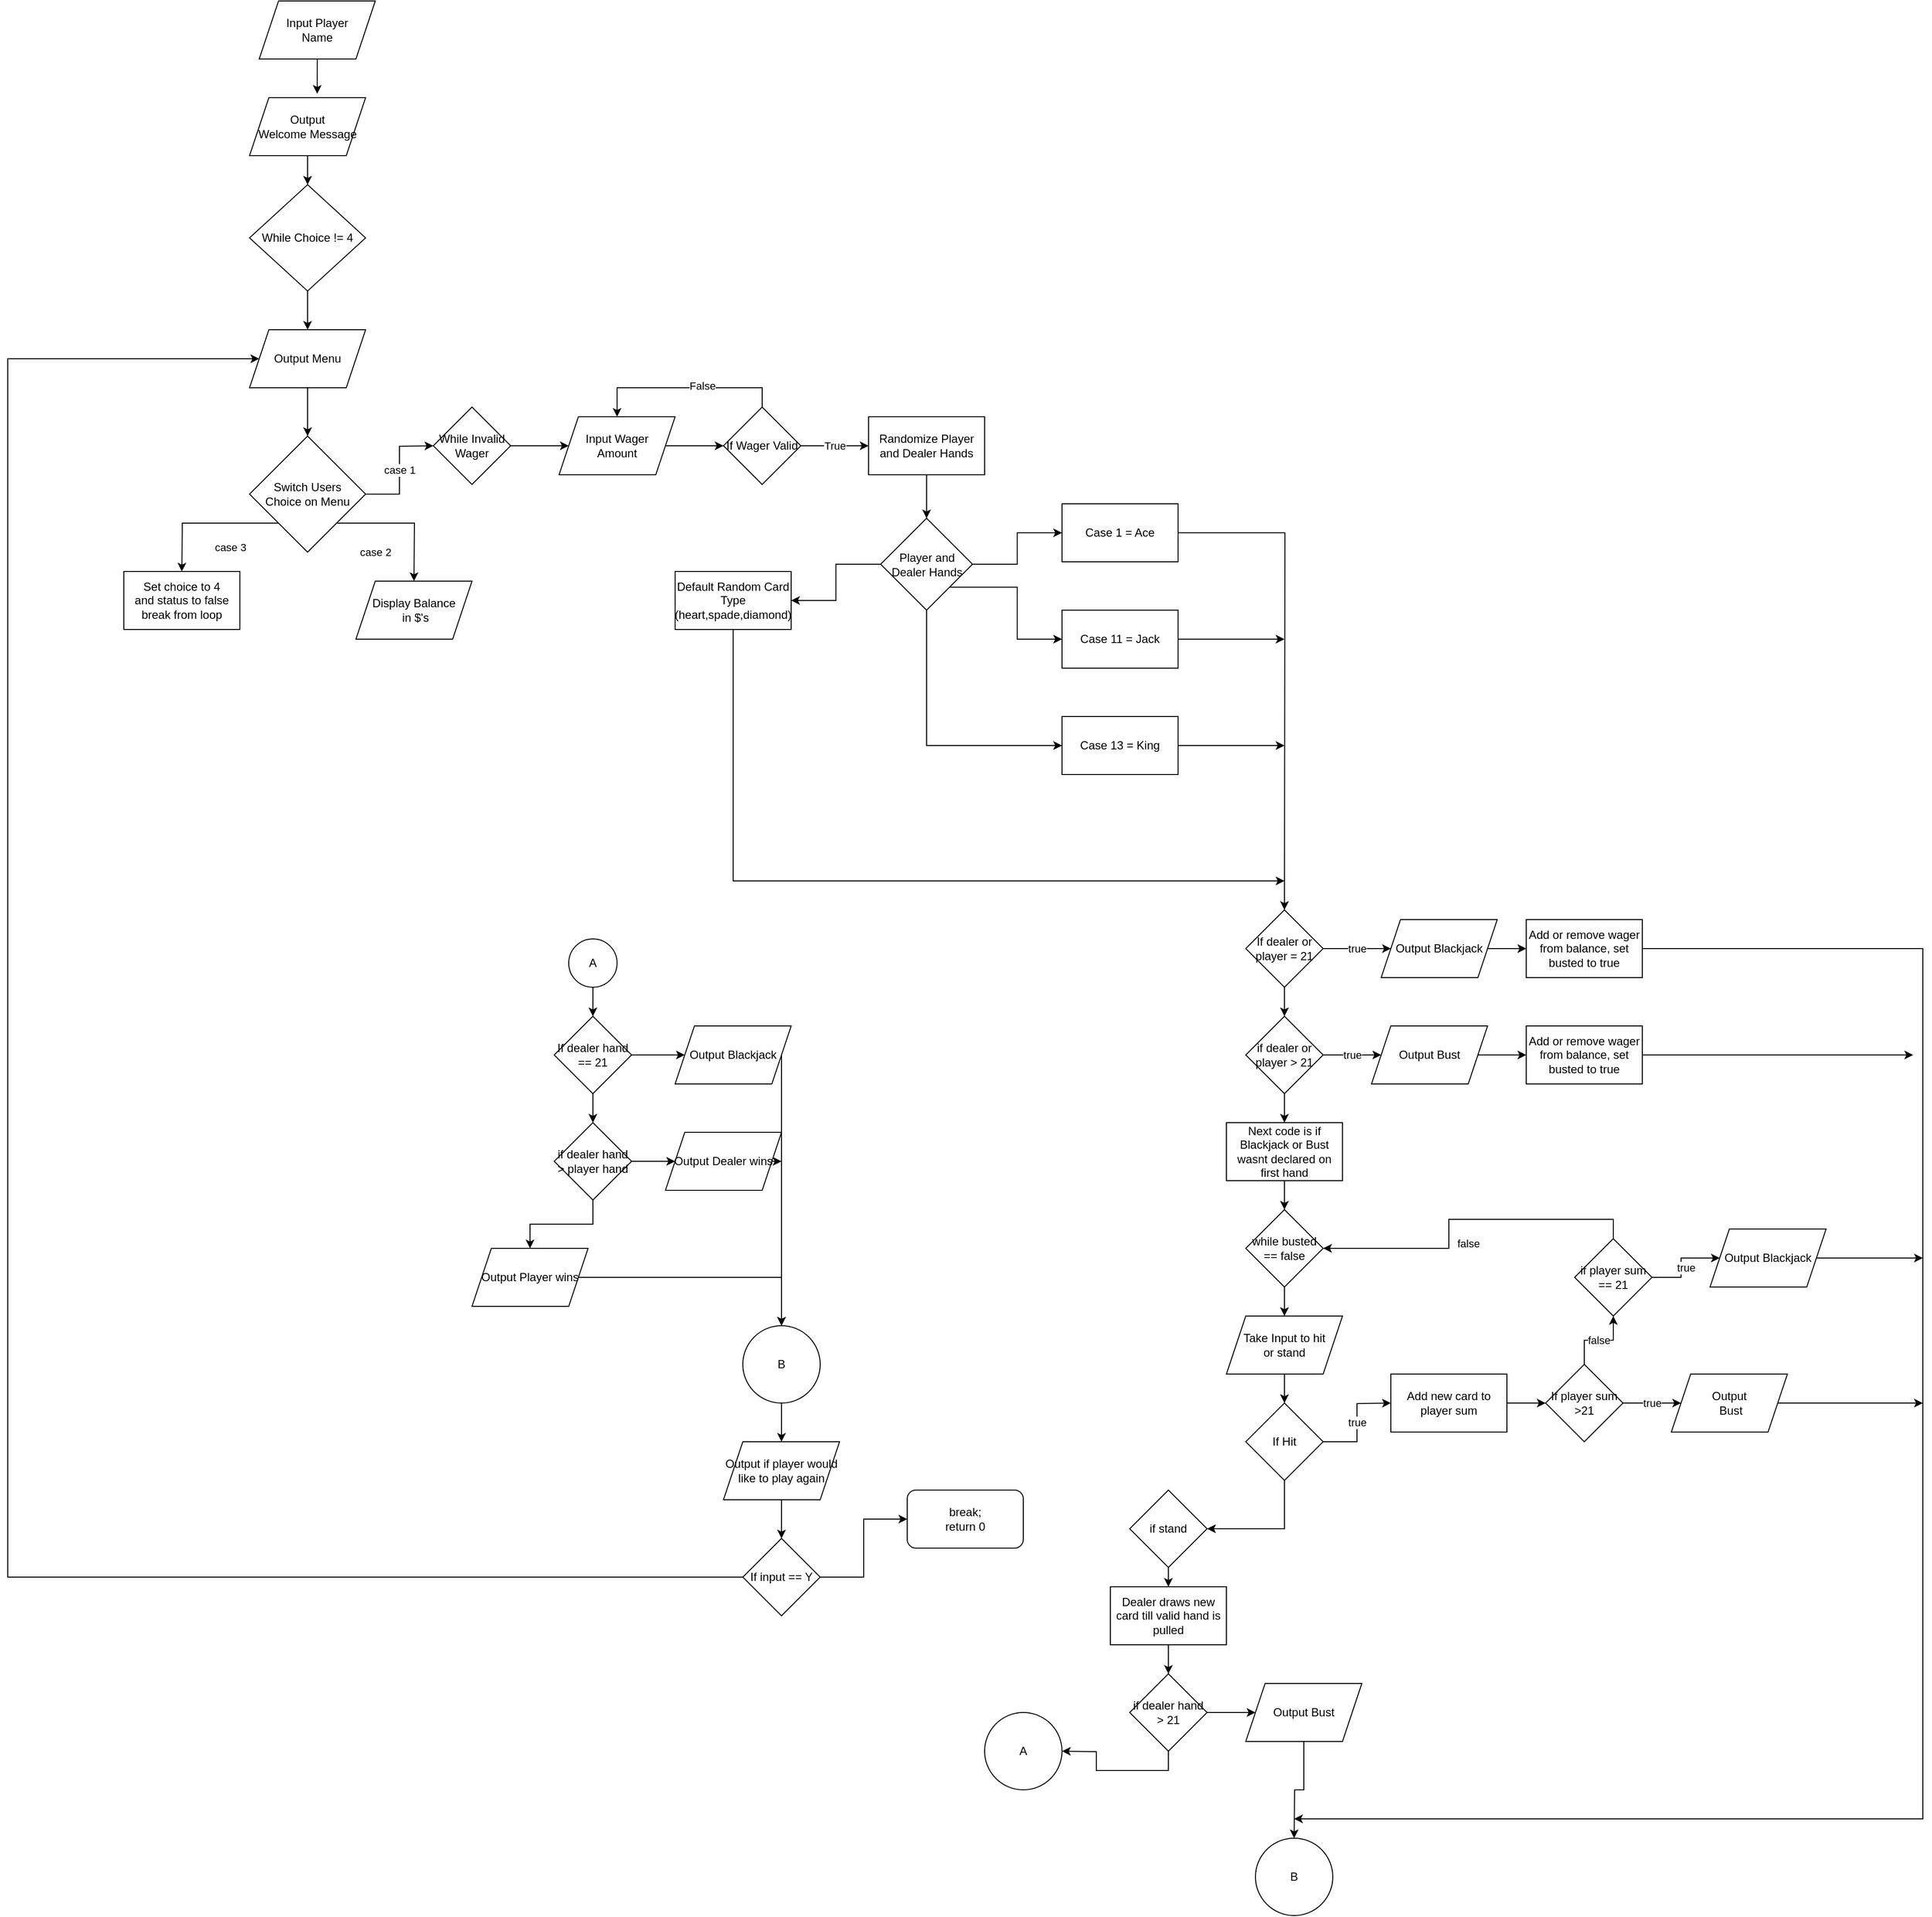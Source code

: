 <mxfile version="14.2.9" type="device"><diagram id="C5RBs43oDa-KdzZeNtuy" name="Page-1"><mxGraphModel dx="2302" dy="1154" grid="1" gridSize="10" guides="1" tooltips="1" connect="1" arrows="1" fold="1" page="1" pageScale="1" pageWidth="1169" pageHeight="827" math="0" shadow="0"><root><mxCell id="WIyWlLk6GJQsqaUBKTNV-0"/><mxCell id="WIyWlLk6GJQsqaUBKTNV-1" parent="WIyWlLk6GJQsqaUBKTNV-0"/><mxCell id="EnbqyGXHQFSIUSyYYb0J-113" value="" style="group" vertex="1" connectable="0" parent="WIyWlLk6GJQsqaUBKTNV-1"><mxGeometry x="60" y="50" width="1980" height="1980" as="geometry"/></mxCell><mxCell id="EnbqyGXHQFSIUSyYYb0J-0" value="Input Player&lt;br&gt;Name" style="shape=parallelogram;perimeter=parallelogramPerimeter;whiteSpace=wrap;html=1;fixedSize=1;" vertex="1" parent="EnbqyGXHQFSIUSyYYb0J-113"><mxGeometry x="260" width="120" height="60" as="geometry"/></mxCell><mxCell id="EnbqyGXHQFSIUSyYYb0J-1" value="Output&lt;br&gt;Welcome Message" style="shape=parallelogram;perimeter=parallelogramPerimeter;whiteSpace=wrap;html=1;fixedSize=1;" vertex="1" parent="EnbqyGXHQFSIUSyYYb0J-113"><mxGeometry x="250" y="100" width="120" height="60" as="geometry"/></mxCell><mxCell id="EnbqyGXHQFSIUSyYYb0J-2" style="edgeStyle=orthogonalEdgeStyle;rounded=0;orthogonalLoop=1;jettySize=auto;html=1;exitX=0.5;exitY=1;exitDx=0;exitDy=0;entryX=0.583;entryY=-0.067;entryDx=0;entryDy=0;entryPerimeter=0;" edge="1" parent="EnbqyGXHQFSIUSyYYb0J-113" source="EnbqyGXHQFSIUSyYYb0J-0" target="EnbqyGXHQFSIUSyYYb0J-1"><mxGeometry as="geometry"/></mxCell><mxCell id="EnbqyGXHQFSIUSyYYb0J-3" value="While Choice != 4" style="rhombus;whiteSpace=wrap;html=1;" vertex="1" parent="EnbqyGXHQFSIUSyYYb0J-113"><mxGeometry x="250" y="190" width="120" height="110" as="geometry"/></mxCell><mxCell id="EnbqyGXHQFSIUSyYYb0J-4" value="" style="edgeStyle=orthogonalEdgeStyle;rounded=0;orthogonalLoop=1;jettySize=auto;html=1;" edge="1" parent="EnbqyGXHQFSIUSyYYb0J-113" source="EnbqyGXHQFSIUSyYYb0J-1" target="EnbqyGXHQFSIUSyYYb0J-3"><mxGeometry as="geometry"/></mxCell><mxCell id="EnbqyGXHQFSIUSyYYb0J-5" value="Output Menu" style="shape=parallelogram;perimeter=parallelogramPerimeter;whiteSpace=wrap;html=1;fixedSize=1;" vertex="1" parent="EnbqyGXHQFSIUSyYYb0J-113"><mxGeometry x="250" y="340" width="120" height="60" as="geometry"/></mxCell><mxCell id="EnbqyGXHQFSIUSyYYb0J-6" style="edgeStyle=orthogonalEdgeStyle;rounded=0;orthogonalLoop=1;jettySize=auto;html=1;exitX=0.5;exitY=1;exitDx=0;exitDy=0;entryX=0.5;entryY=0;entryDx=0;entryDy=0;" edge="1" parent="EnbqyGXHQFSIUSyYYb0J-113" source="EnbqyGXHQFSIUSyYYb0J-3" target="EnbqyGXHQFSIUSyYYb0J-5"><mxGeometry as="geometry"/></mxCell><mxCell id="EnbqyGXHQFSIUSyYYb0J-9" value="case 1" style="edgeStyle=orthogonalEdgeStyle;rounded=0;orthogonalLoop=1;jettySize=auto;html=1;exitX=1;exitY=0.5;exitDx=0;exitDy=0;" edge="1" parent="EnbqyGXHQFSIUSyYYb0J-113" source="EnbqyGXHQFSIUSyYYb0J-7"><mxGeometry as="geometry"><mxPoint x="440" y="460" as="targetPoint"/></mxGeometry></mxCell><mxCell id="EnbqyGXHQFSIUSyYYb0J-13" value="case 2" style="edgeStyle=orthogonalEdgeStyle;rounded=0;orthogonalLoop=1;jettySize=auto;html=1;exitX=1;exitY=1;exitDx=0;exitDy=0;" edge="1" parent="EnbqyGXHQFSIUSyYYb0J-113" source="EnbqyGXHQFSIUSyYYb0J-7"><mxGeometry as="geometry"><mxPoint x="420" y="600" as="targetPoint"/></mxGeometry></mxCell><mxCell id="EnbqyGXHQFSIUSyYYb0J-14" value="case 3" style="edgeStyle=orthogonalEdgeStyle;rounded=0;orthogonalLoop=1;jettySize=auto;html=1;exitX=0;exitY=1;exitDx=0;exitDy=0;" edge="1" parent="EnbqyGXHQFSIUSyYYb0J-113" source="EnbqyGXHQFSIUSyYYb0J-7"><mxGeometry as="geometry"><mxPoint x="180" y="590" as="targetPoint"/></mxGeometry></mxCell><mxCell id="EnbqyGXHQFSIUSyYYb0J-7" value="Switch Users&lt;br&gt;Choice on Menu" style="rhombus;whiteSpace=wrap;html=1;" vertex="1" parent="EnbqyGXHQFSIUSyYYb0J-113"><mxGeometry x="250" y="450" width="120" height="120" as="geometry"/></mxCell><mxCell id="EnbqyGXHQFSIUSyYYb0J-8" style="edgeStyle=orthogonalEdgeStyle;rounded=0;orthogonalLoop=1;jettySize=auto;html=1;exitX=0.5;exitY=1;exitDx=0;exitDy=0;entryX=0.5;entryY=0;entryDx=0;entryDy=0;" edge="1" parent="EnbqyGXHQFSIUSyYYb0J-113" source="EnbqyGXHQFSIUSyYYb0J-5" target="EnbqyGXHQFSIUSyYYb0J-7"><mxGeometry as="geometry"/></mxCell><mxCell id="EnbqyGXHQFSIUSyYYb0J-15" value="While Invalid Wager" style="rhombus;whiteSpace=wrap;html=1;" vertex="1" parent="EnbqyGXHQFSIUSyYYb0J-113"><mxGeometry x="440" y="420" width="80" height="80" as="geometry"/></mxCell><mxCell id="EnbqyGXHQFSIUSyYYb0J-17" value="Input Wager &lt;br&gt;Amount" style="shape=parallelogram;perimeter=parallelogramPerimeter;whiteSpace=wrap;html=1;fixedSize=1;" vertex="1" parent="EnbqyGXHQFSIUSyYYb0J-113"><mxGeometry x="570" y="430" width="120" height="60" as="geometry"/></mxCell><mxCell id="EnbqyGXHQFSIUSyYYb0J-16" style="edgeStyle=orthogonalEdgeStyle;rounded=0;orthogonalLoop=1;jettySize=auto;html=1;exitX=1;exitY=0.5;exitDx=0;exitDy=0;" edge="1" parent="EnbqyGXHQFSIUSyYYb0J-113" source="EnbqyGXHQFSIUSyYYb0J-15" target="EnbqyGXHQFSIUSyYYb0J-17"><mxGeometry as="geometry"><mxPoint x="570" y="460" as="targetPoint"/></mxGeometry></mxCell><mxCell id="EnbqyGXHQFSIUSyYYb0J-21" style="edgeStyle=orthogonalEdgeStyle;rounded=0;orthogonalLoop=1;jettySize=auto;html=1;exitX=0.5;exitY=0;exitDx=0;exitDy=0;entryX=0.5;entryY=0;entryDx=0;entryDy=0;" edge="1" parent="EnbqyGXHQFSIUSyYYb0J-113" source="EnbqyGXHQFSIUSyYYb0J-19" target="EnbqyGXHQFSIUSyYYb0J-17"><mxGeometry as="geometry"/></mxCell><mxCell id="EnbqyGXHQFSIUSyYYb0J-22" value="False" style="edgeLabel;html=1;align=center;verticalAlign=middle;resizable=0;points=[];" vertex="1" connectable="0" parent="EnbqyGXHQFSIUSyYYb0J-21"><mxGeometry x="-0.18" y="-2" relative="1" as="geometry"><mxPoint as="offset"/></mxGeometry></mxCell><mxCell id="EnbqyGXHQFSIUSyYYb0J-23" value="True" style="edgeStyle=orthogonalEdgeStyle;rounded=0;orthogonalLoop=1;jettySize=auto;html=1;exitX=1;exitY=0.5;exitDx=0;exitDy=0;" edge="1" parent="EnbqyGXHQFSIUSyYYb0J-113" source="EnbqyGXHQFSIUSyYYb0J-19"><mxGeometry as="geometry"><mxPoint x="890" y="460" as="targetPoint"/><Array as="points"><mxPoint x="850" y="460"/><mxPoint x="850" y="460"/></Array></mxGeometry></mxCell><mxCell id="EnbqyGXHQFSIUSyYYb0J-19" value="If Wager Valid" style="rhombus;whiteSpace=wrap;html=1;" vertex="1" parent="EnbqyGXHQFSIUSyYYb0J-113"><mxGeometry x="740" y="420" width="80" height="80" as="geometry"/></mxCell><mxCell id="EnbqyGXHQFSIUSyYYb0J-24" style="edgeStyle=orthogonalEdgeStyle;rounded=0;orthogonalLoop=1;jettySize=auto;html=1;exitX=1;exitY=0.5;exitDx=0;exitDy=0;entryX=0;entryY=0.5;entryDx=0;entryDy=0;" edge="1" parent="EnbqyGXHQFSIUSyYYb0J-113" source="EnbqyGXHQFSIUSyYYb0J-17" target="EnbqyGXHQFSIUSyYYb0J-19"><mxGeometry as="geometry"/></mxCell><mxCell id="EnbqyGXHQFSIUSyYYb0J-25" value="Randomize Player&lt;br&gt;and Dealer Hands" style="rounded=0;whiteSpace=wrap;html=1;" vertex="1" parent="EnbqyGXHQFSIUSyYYb0J-113"><mxGeometry x="890" y="430" width="120" height="60" as="geometry"/></mxCell><mxCell id="EnbqyGXHQFSIUSyYYb0J-27" value="Player and&lt;br&gt;Dealer Hands" style="rhombus;whiteSpace=wrap;html=1;" vertex="1" parent="EnbqyGXHQFSIUSyYYb0J-113"><mxGeometry x="902.5" y="535" width="95" height="95" as="geometry"/></mxCell><mxCell id="EnbqyGXHQFSIUSyYYb0J-26" style="edgeStyle=orthogonalEdgeStyle;rounded=0;orthogonalLoop=1;jettySize=auto;html=1;exitX=0.5;exitY=1;exitDx=0;exitDy=0;" edge="1" parent="EnbqyGXHQFSIUSyYYb0J-113" source="EnbqyGXHQFSIUSyYYb0J-25" target="EnbqyGXHQFSIUSyYYb0J-27"><mxGeometry as="geometry"><mxPoint x="950" y="540" as="targetPoint"/></mxGeometry></mxCell><mxCell id="EnbqyGXHQFSIUSyYYb0J-36" style="edgeStyle=orthogonalEdgeStyle;rounded=0;orthogonalLoop=1;jettySize=auto;html=1;exitX=1;exitY=0.5;exitDx=0;exitDy=0;" edge="1" parent="EnbqyGXHQFSIUSyYYb0J-113" source="EnbqyGXHQFSIUSyYYb0J-28"><mxGeometry as="geometry"><mxPoint x="1320" y="940" as="targetPoint"/></mxGeometry></mxCell><mxCell id="EnbqyGXHQFSIUSyYYb0J-28" value="Case 1 = Ace" style="rounded=0;whiteSpace=wrap;html=1;" vertex="1" parent="EnbqyGXHQFSIUSyYYb0J-113"><mxGeometry x="1090" y="520" width="120" height="60" as="geometry"/></mxCell><mxCell id="EnbqyGXHQFSIUSyYYb0J-31" style="edgeStyle=orthogonalEdgeStyle;rounded=0;orthogonalLoop=1;jettySize=auto;html=1;exitX=1;exitY=0.5;exitDx=0;exitDy=0;entryX=0;entryY=0.5;entryDx=0;entryDy=0;" edge="1" parent="EnbqyGXHQFSIUSyYYb0J-113" source="EnbqyGXHQFSIUSyYYb0J-27" target="EnbqyGXHQFSIUSyYYb0J-28"><mxGeometry as="geometry"/></mxCell><mxCell id="EnbqyGXHQFSIUSyYYb0J-37" style="edgeStyle=orthogonalEdgeStyle;rounded=0;orthogonalLoop=1;jettySize=auto;html=1;exitX=1;exitY=0.5;exitDx=0;exitDy=0;" edge="1" parent="EnbqyGXHQFSIUSyYYb0J-113" source="EnbqyGXHQFSIUSyYYb0J-29"><mxGeometry as="geometry"><mxPoint x="1320" y="660" as="targetPoint"/></mxGeometry></mxCell><mxCell id="EnbqyGXHQFSIUSyYYb0J-29" value="Case 11 = Jack" style="rounded=0;whiteSpace=wrap;html=1;" vertex="1" parent="EnbqyGXHQFSIUSyYYb0J-113"><mxGeometry x="1090" y="630" width="120" height="60" as="geometry"/></mxCell><mxCell id="EnbqyGXHQFSIUSyYYb0J-32" style="edgeStyle=orthogonalEdgeStyle;rounded=0;orthogonalLoop=1;jettySize=auto;html=1;exitX=1;exitY=1;exitDx=0;exitDy=0;" edge="1" parent="EnbqyGXHQFSIUSyYYb0J-113" source="EnbqyGXHQFSIUSyYYb0J-27" target="EnbqyGXHQFSIUSyYYb0J-29"><mxGeometry as="geometry"/></mxCell><mxCell id="EnbqyGXHQFSIUSyYYb0J-38" style="edgeStyle=orthogonalEdgeStyle;rounded=0;orthogonalLoop=1;jettySize=auto;html=1;exitX=1;exitY=0.5;exitDx=0;exitDy=0;" edge="1" parent="EnbqyGXHQFSIUSyYYb0J-113" source="EnbqyGXHQFSIUSyYYb0J-30"><mxGeometry as="geometry"><mxPoint x="1320" y="770" as="targetPoint"/></mxGeometry></mxCell><mxCell id="EnbqyGXHQFSIUSyYYb0J-30" value="Case 13 = King" style="rounded=0;whiteSpace=wrap;html=1;" vertex="1" parent="EnbqyGXHQFSIUSyYYb0J-113"><mxGeometry x="1090" y="740" width="120" height="60" as="geometry"/></mxCell><mxCell id="EnbqyGXHQFSIUSyYYb0J-33" style="edgeStyle=orthogonalEdgeStyle;rounded=0;orthogonalLoop=1;jettySize=auto;html=1;exitX=0.5;exitY=1;exitDx=0;exitDy=0;entryX=0;entryY=0.5;entryDx=0;entryDy=0;" edge="1" parent="EnbqyGXHQFSIUSyYYb0J-113" source="EnbqyGXHQFSIUSyYYb0J-27" target="EnbqyGXHQFSIUSyYYb0J-30"><mxGeometry as="geometry"/></mxCell><mxCell id="EnbqyGXHQFSIUSyYYb0J-39" style="edgeStyle=orthogonalEdgeStyle;rounded=0;orthogonalLoop=1;jettySize=auto;html=1;exitX=0.5;exitY=1;exitDx=0;exitDy=0;" edge="1" parent="EnbqyGXHQFSIUSyYYb0J-113" source="EnbqyGXHQFSIUSyYYb0J-35"><mxGeometry as="geometry"><mxPoint x="1320" y="910" as="targetPoint"/><Array as="points"><mxPoint x="750" y="890"/><mxPoint x="750" y="890"/></Array></mxGeometry></mxCell><mxCell id="EnbqyGXHQFSIUSyYYb0J-35" value="Default Random Card Type (heart,spade,diamond)" style="rounded=0;whiteSpace=wrap;html=1;" vertex="1" parent="EnbqyGXHQFSIUSyYYb0J-113"><mxGeometry x="690" y="590" width="120" height="60" as="geometry"/></mxCell><mxCell id="EnbqyGXHQFSIUSyYYb0J-34" style="edgeStyle=orthogonalEdgeStyle;rounded=0;orthogonalLoop=1;jettySize=auto;html=1;exitX=0;exitY=0.5;exitDx=0;exitDy=0;" edge="1" parent="EnbqyGXHQFSIUSyYYb0J-113" source="EnbqyGXHQFSIUSyYYb0J-27" target="EnbqyGXHQFSIUSyYYb0J-35"><mxGeometry as="geometry"><mxPoint x="790" y="620" as="targetPoint"/></mxGeometry></mxCell><mxCell id="EnbqyGXHQFSIUSyYYb0J-40" value="If dealer or player = 21" style="rhombus;whiteSpace=wrap;html=1;" vertex="1" parent="EnbqyGXHQFSIUSyYYb0J-113"><mxGeometry x="1280" y="940" width="80" height="80" as="geometry"/></mxCell><mxCell id="EnbqyGXHQFSIUSyYYb0J-42" value="Output Blackjack" style="shape=parallelogram;perimeter=parallelogramPerimeter;whiteSpace=wrap;html=1;fixedSize=1;" vertex="1" parent="EnbqyGXHQFSIUSyYYb0J-113"><mxGeometry x="1420" y="950" width="120" height="60" as="geometry"/></mxCell><mxCell id="EnbqyGXHQFSIUSyYYb0J-41" value="true" style="edgeStyle=orthogonalEdgeStyle;rounded=0;orthogonalLoop=1;jettySize=auto;html=1;exitX=1;exitY=0.5;exitDx=0;exitDy=0;" edge="1" parent="EnbqyGXHQFSIUSyYYb0J-113" source="EnbqyGXHQFSIUSyYYb0J-40" target="EnbqyGXHQFSIUSyYYb0J-42"><mxGeometry as="geometry"><mxPoint x="1420" y="980" as="targetPoint"/></mxGeometry></mxCell><mxCell id="EnbqyGXHQFSIUSyYYb0J-92" style="edgeStyle=orthogonalEdgeStyle;rounded=0;orthogonalLoop=1;jettySize=auto;html=1;exitX=1;exitY=0.5;exitDx=0;exitDy=0;" edge="1" parent="EnbqyGXHQFSIUSyYYb0J-113" source="EnbqyGXHQFSIUSyYYb0J-43"><mxGeometry as="geometry"><mxPoint x="1330" y="1880" as="targetPoint"/><Array as="points"><mxPoint x="1980" y="980"/></Array></mxGeometry></mxCell><mxCell id="EnbqyGXHQFSIUSyYYb0J-43" value="Add or remove wager from balance, set busted to true" style="rounded=0;whiteSpace=wrap;html=1;" vertex="1" parent="EnbqyGXHQFSIUSyYYb0J-113"><mxGeometry x="1570" y="950" width="120" height="60" as="geometry"/></mxCell><mxCell id="EnbqyGXHQFSIUSyYYb0J-44" style="edgeStyle=orthogonalEdgeStyle;rounded=0;orthogonalLoop=1;jettySize=auto;html=1;exitX=1;exitY=0.5;exitDx=0;exitDy=0;entryX=0;entryY=0.5;entryDx=0;entryDy=0;" edge="1" parent="EnbqyGXHQFSIUSyYYb0J-113" source="EnbqyGXHQFSIUSyYYb0J-42" target="EnbqyGXHQFSIUSyYYb0J-43"><mxGeometry as="geometry"/></mxCell><mxCell id="EnbqyGXHQFSIUSyYYb0J-46" value="if dealer or player &amp;gt; 21" style="rhombus;whiteSpace=wrap;html=1;" vertex="1" parent="EnbqyGXHQFSIUSyYYb0J-113"><mxGeometry x="1280" y="1050" width="80" height="80" as="geometry"/></mxCell><mxCell id="EnbqyGXHQFSIUSyYYb0J-45" style="edgeStyle=orthogonalEdgeStyle;rounded=0;orthogonalLoop=1;jettySize=auto;html=1;" edge="1" parent="EnbqyGXHQFSIUSyYYb0J-113" source="EnbqyGXHQFSIUSyYYb0J-40" target="EnbqyGXHQFSIUSyYYb0J-46"><mxGeometry as="geometry"><mxPoint x="1320" y="1050" as="targetPoint"/></mxGeometry></mxCell><mxCell id="EnbqyGXHQFSIUSyYYb0J-47" value="Output Bust" style="shape=parallelogram;perimeter=parallelogramPerimeter;whiteSpace=wrap;html=1;fixedSize=1;" vertex="1" parent="EnbqyGXHQFSIUSyYYb0J-113"><mxGeometry x="1410" y="1060" width="120" height="60" as="geometry"/></mxCell><mxCell id="EnbqyGXHQFSIUSyYYb0J-48" value="true" style="edgeStyle=orthogonalEdgeStyle;rounded=0;orthogonalLoop=1;jettySize=auto;html=1;exitX=1;exitY=0.5;exitDx=0;exitDy=0;" edge="1" parent="EnbqyGXHQFSIUSyYYb0J-113" source="EnbqyGXHQFSIUSyYYb0J-46" target="EnbqyGXHQFSIUSyYYb0J-47"><mxGeometry as="geometry"/></mxCell><mxCell id="EnbqyGXHQFSIUSyYYb0J-93" style="edgeStyle=orthogonalEdgeStyle;rounded=0;orthogonalLoop=1;jettySize=auto;html=1;exitX=1;exitY=0.5;exitDx=0;exitDy=0;" edge="1" parent="EnbqyGXHQFSIUSyYYb0J-113" source="EnbqyGXHQFSIUSyYYb0J-50"><mxGeometry as="geometry"><mxPoint x="1970" y="1090" as="targetPoint"/></mxGeometry></mxCell><mxCell id="EnbqyGXHQFSIUSyYYb0J-50" value="Add or remove wager from balance, set busted to true" style="rounded=0;whiteSpace=wrap;html=1;" vertex="1" parent="EnbqyGXHQFSIUSyYYb0J-113"><mxGeometry x="1570" y="1060" width="120" height="60" as="geometry"/></mxCell><mxCell id="EnbqyGXHQFSIUSyYYb0J-49" style="edgeStyle=orthogonalEdgeStyle;rounded=0;orthogonalLoop=1;jettySize=auto;html=1;exitX=1;exitY=0.5;exitDx=0;exitDy=0;" edge="1" parent="EnbqyGXHQFSIUSyYYb0J-113" source="EnbqyGXHQFSIUSyYYb0J-47" target="EnbqyGXHQFSIUSyYYb0J-50"><mxGeometry as="geometry"><mxPoint x="1530" y="1090" as="targetPoint"/></mxGeometry></mxCell><mxCell id="EnbqyGXHQFSIUSyYYb0J-51" value="Next code is if Blackjack or Bust wasnt declared on first hand" style="rounded=0;whiteSpace=wrap;html=1;" vertex="1" parent="EnbqyGXHQFSIUSyYYb0J-113"><mxGeometry x="1260" y="1160" width="120" height="60" as="geometry"/></mxCell><mxCell id="EnbqyGXHQFSIUSyYYb0J-52" style="edgeStyle=orthogonalEdgeStyle;rounded=0;orthogonalLoop=1;jettySize=auto;html=1;exitX=0.5;exitY=1;exitDx=0;exitDy=0;entryX=0.5;entryY=0;entryDx=0;entryDy=0;" edge="1" parent="EnbqyGXHQFSIUSyYYb0J-113" source="EnbqyGXHQFSIUSyYYb0J-46" target="EnbqyGXHQFSIUSyYYb0J-51"><mxGeometry as="geometry"/></mxCell><mxCell id="EnbqyGXHQFSIUSyYYb0J-53" value="while busted == false" style="rhombus;whiteSpace=wrap;html=1;" vertex="1" parent="EnbqyGXHQFSIUSyYYb0J-113"><mxGeometry x="1280" y="1250" width="80" height="80" as="geometry"/></mxCell><mxCell id="EnbqyGXHQFSIUSyYYb0J-54" style="edgeStyle=orthogonalEdgeStyle;rounded=0;orthogonalLoop=1;jettySize=auto;html=1;exitX=0.5;exitY=1;exitDx=0;exitDy=0;entryX=0.5;entryY=0;entryDx=0;entryDy=0;" edge="1" parent="EnbqyGXHQFSIUSyYYb0J-113" source="EnbqyGXHQFSIUSyYYb0J-51" target="EnbqyGXHQFSIUSyYYb0J-53"><mxGeometry as="geometry"/></mxCell><mxCell id="EnbqyGXHQFSIUSyYYb0J-55" value="Take Input to hit&lt;br&gt;or stand" style="shape=parallelogram;perimeter=parallelogramPerimeter;whiteSpace=wrap;html=1;fixedSize=1;" vertex="1" parent="EnbqyGXHQFSIUSyYYb0J-113"><mxGeometry x="1260" y="1360" width="120" height="60" as="geometry"/></mxCell><mxCell id="EnbqyGXHQFSIUSyYYb0J-56" style="edgeStyle=orthogonalEdgeStyle;rounded=0;orthogonalLoop=1;jettySize=auto;html=1;exitX=0.5;exitY=1;exitDx=0;exitDy=0;entryX=0.5;entryY=0;entryDx=0;entryDy=0;" edge="1" parent="EnbqyGXHQFSIUSyYYb0J-113" source="EnbqyGXHQFSIUSyYYb0J-53" target="EnbqyGXHQFSIUSyYYb0J-55"><mxGeometry as="geometry"/></mxCell><mxCell id="EnbqyGXHQFSIUSyYYb0J-59" value="true" style="edgeStyle=orthogonalEdgeStyle;rounded=0;orthogonalLoop=1;jettySize=auto;html=1;exitX=1;exitY=0.5;exitDx=0;exitDy=0;" edge="1" parent="EnbqyGXHQFSIUSyYYb0J-113" source="EnbqyGXHQFSIUSyYYb0J-57"><mxGeometry as="geometry"><mxPoint x="1430" y="1450" as="targetPoint"/></mxGeometry></mxCell><mxCell id="EnbqyGXHQFSIUSyYYb0J-57" value="If Hit" style="rhombus;whiteSpace=wrap;html=1;" vertex="1" parent="EnbqyGXHQFSIUSyYYb0J-113"><mxGeometry x="1280" y="1450" width="80" height="80" as="geometry"/></mxCell><mxCell id="EnbqyGXHQFSIUSyYYb0J-58" style="edgeStyle=orthogonalEdgeStyle;rounded=0;orthogonalLoop=1;jettySize=auto;html=1;exitX=0.5;exitY=1;exitDx=0;exitDy=0;entryX=0.5;entryY=0;entryDx=0;entryDy=0;" edge="1" parent="EnbqyGXHQFSIUSyYYb0J-113" source="EnbqyGXHQFSIUSyYYb0J-55" target="EnbqyGXHQFSIUSyYYb0J-57"><mxGeometry as="geometry"/></mxCell><mxCell id="EnbqyGXHQFSIUSyYYb0J-60" value="Add new card to player sum" style="rounded=0;whiteSpace=wrap;html=1;" vertex="1" parent="EnbqyGXHQFSIUSyYYb0J-113"><mxGeometry x="1430" y="1420" width="120" height="60" as="geometry"/></mxCell><mxCell id="EnbqyGXHQFSIUSyYYb0J-61" value="If player sum &amp;gt;21" style="rhombus;whiteSpace=wrap;html=1;" vertex="1" parent="EnbqyGXHQFSIUSyYYb0J-113"><mxGeometry x="1590" y="1410" width="80" height="80" as="geometry"/></mxCell><mxCell id="EnbqyGXHQFSIUSyYYb0J-62" style="edgeStyle=orthogonalEdgeStyle;rounded=0;orthogonalLoop=1;jettySize=auto;html=1;exitX=1;exitY=0.5;exitDx=0;exitDy=0;entryX=0;entryY=0.5;entryDx=0;entryDy=0;" edge="1" parent="EnbqyGXHQFSIUSyYYb0J-113" source="EnbqyGXHQFSIUSyYYb0J-60" target="EnbqyGXHQFSIUSyYYb0J-61"><mxGeometry as="geometry"/></mxCell><mxCell id="EnbqyGXHQFSIUSyYYb0J-95" style="edgeStyle=orthogonalEdgeStyle;rounded=0;orthogonalLoop=1;jettySize=auto;html=1;exitX=1;exitY=0.5;exitDx=0;exitDy=0;" edge="1" parent="EnbqyGXHQFSIUSyYYb0J-113" source="EnbqyGXHQFSIUSyYYb0J-64"><mxGeometry as="geometry"><mxPoint x="1980" y="1450" as="targetPoint"/></mxGeometry></mxCell><mxCell id="EnbqyGXHQFSIUSyYYb0J-64" value="Output&lt;br&gt;&amp;nbsp;Bust" style="shape=parallelogram;perimeter=parallelogramPerimeter;whiteSpace=wrap;html=1;fixedSize=1;" vertex="1" parent="EnbqyGXHQFSIUSyYYb0J-113"><mxGeometry x="1720" y="1420" width="120" height="60" as="geometry"/></mxCell><mxCell id="EnbqyGXHQFSIUSyYYb0J-63" value="true" style="edgeStyle=orthogonalEdgeStyle;rounded=0;orthogonalLoop=1;jettySize=auto;html=1;exitX=1;exitY=0.5;exitDx=0;exitDy=0;" edge="1" parent="EnbqyGXHQFSIUSyYYb0J-113" source="EnbqyGXHQFSIUSyYYb0J-61" target="EnbqyGXHQFSIUSyYYb0J-64"><mxGeometry as="geometry"><mxPoint x="1720" y="1450" as="targetPoint"/></mxGeometry></mxCell><mxCell id="EnbqyGXHQFSIUSyYYb0J-69" value="false" style="edgeStyle=orthogonalEdgeStyle;rounded=0;orthogonalLoop=1;jettySize=auto;html=1;exitX=0.5;exitY=0;exitDx=0;exitDy=0;" edge="1" parent="EnbqyGXHQFSIUSyYYb0J-113" source="EnbqyGXHQFSIUSyYYb0J-66" target="EnbqyGXHQFSIUSyYYb0J-53"><mxGeometry as="geometry"/></mxCell><mxCell id="EnbqyGXHQFSIUSyYYb0J-66" value="if player sum == 21" style="rhombus;whiteSpace=wrap;html=1;" vertex="1" parent="EnbqyGXHQFSIUSyYYb0J-113"><mxGeometry x="1620" y="1280" width="80" height="80" as="geometry"/></mxCell><mxCell id="EnbqyGXHQFSIUSyYYb0J-65" value="false" style="edgeStyle=orthogonalEdgeStyle;rounded=0;orthogonalLoop=1;jettySize=auto;html=1;exitX=0.5;exitY=0;exitDx=0;exitDy=0;" edge="1" parent="EnbqyGXHQFSIUSyYYb0J-113" source="EnbqyGXHQFSIUSyYYb0J-61" target="EnbqyGXHQFSIUSyYYb0J-66"><mxGeometry as="geometry"><mxPoint x="1630" y="1380" as="targetPoint"/></mxGeometry></mxCell><mxCell id="EnbqyGXHQFSIUSyYYb0J-94" style="edgeStyle=orthogonalEdgeStyle;rounded=0;orthogonalLoop=1;jettySize=auto;html=1;exitX=1;exitY=0.5;exitDx=0;exitDy=0;" edge="1" parent="EnbqyGXHQFSIUSyYYb0J-113" source="EnbqyGXHQFSIUSyYYb0J-68"><mxGeometry as="geometry"><mxPoint x="1980" y="1300" as="targetPoint"/></mxGeometry></mxCell><mxCell id="EnbqyGXHQFSIUSyYYb0J-68" value="Output Blackjack" style="shape=parallelogram;perimeter=parallelogramPerimeter;whiteSpace=wrap;html=1;fixedSize=1;" vertex="1" parent="EnbqyGXHQFSIUSyYYb0J-113"><mxGeometry x="1760" y="1270" width="120" height="60" as="geometry"/></mxCell><mxCell id="EnbqyGXHQFSIUSyYYb0J-67" value="true" style="edgeStyle=orthogonalEdgeStyle;rounded=0;orthogonalLoop=1;jettySize=auto;html=1;exitX=1;exitY=0.5;exitDx=0;exitDy=0;" edge="1" parent="EnbqyGXHQFSIUSyYYb0J-113" source="EnbqyGXHQFSIUSyYYb0J-66" target="EnbqyGXHQFSIUSyYYb0J-68"><mxGeometry as="geometry"><mxPoint x="1740" y="1290" as="targetPoint"/></mxGeometry></mxCell><mxCell id="EnbqyGXHQFSIUSyYYb0J-70" value="if stand" style="rhombus;whiteSpace=wrap;html=1;" vertex="1" parent="EnbqyGXHQFSIUSyYYb0J-113"><mxGeometry x="1160" y="1540" width="80" height="80" as="geometry"/></mxCell><mxCell id="EnbqyGXHQFSIUSyYYb0J-71" style="edgeStyle=orthogonalEdgeStyle;rounded=0;orthogonalLoop=1;jettySize=auto;html=1;exitX=0.5;exitY=1;exitDx=0;exitDy=0;entryX=1;entryY=0.5;entryDx=0;entryDy=0;" edge="1" parent="EnbqyGXHQFSIUSyYYb0J-113" source="EnbqyGXHQFSIUSyYYb0J-57" target="EnbqyGXHQFSIUSyYYb0J-70"><mxGeometry as="geometry"/></mxCell><mxCell id="EnbqyGXHQFSIUSyYYb0J-73" value="Dealer draws new card till valid hand is pulled" style="rounded=0;whiteSpace=wrap;html=1;" vertex="1" parent="EnbqyGXHQFSIUSyYYb0J-113"><mxGeometry x="1140" y="1640" width="120" height="60" as="geometry"/></mxCell><mxCell id="EnbqyGXHQFSIUSyYYb0J-72" style="edgeStyle=orthogonalEdgeStyle;rounded=0;orthogonalLoop=1;jettySize=auto;html=1;exitX=0.5;exitY=1;exitDx=0;exitDy=0;" edge="1" parent="EnbqyGXHQFSIUSyYYb0J-113" source="EnbqyGXHQFSIUSyYYb0J-70" target="EnbqyGXHQFSIUSyYYb0J-73"><mxGeometry as="geometry"><mxPoint x="1200" y="1670" as="targetPoint"/></mxGeometry></mxCell><mxCell id="EnbqyGXHQFSIUSyYYb0J-78" style="edgeStyle=orthogonalEdgeStyle;rounded=0;orthogonalLoop=1;jettySize=auto;html=1;exitX=0.5;exitY=1;exitDx=0;exitDy=0;" edge="1" parent="EnbqyGXHQFSIUSyYYb0J-113" source="EnbqyGXHQFSIUSyYYb0J-74"><mxGeometry as="geometry"><mxPoint x="1090" y="1810" as="targetPoint"/></mxGeometry></mxCell><mxCell id="EnbqyGXHQFSIUSyYYb0J-74" value="if dealer hand &amp;gt; 21" style="rhombus;whiteSpace=wrap;html=1;" vertex="1" parent="EnbqyGXHQFSIUSyYYb0J-113"><mxGeometry x="1160" y="1730" width="80" height="80" as="geometry"/></mxCell><mxCell id="EnbqyGXHQFSIUSyYYb0J-75" style="edgeStyle=orthogonalEdgeStyle;rounded=0;orthogonalLoop=1;jettySize=auto;html=1;exitX=0.5;exitY=1;exitDx=0;exitDy=0;entryX=0.5;entryY=0;entryDx=0;entryDy=0;" edge="1" parent="EnbqyGXHQFSIUSyYYb0J-113" source="EnbqyGXHQFSIUSyYYb0J-73" target="EnbqyGXHQFSIUSyYYb0J-74"><mxGeometry as="geometry"/></mxCell><mxCell id="EnbqyGXHQFSIUSyYYb0J-96" style="edgeStyle=orthogonalEdgeStyle;rounded=0;orthogonalLoop=1;jettySize=auto;html=1;exitX=0.5;exitY=1;exitDx=0;exitDy=0;" edge="1" parent="EnbqyGXHQFSIUSyYYb0J-113" source="EnbqyGXHQFSIUSyYYb0J-77"><mxGeometry as="geometry"><mxPoint x="1330" y="1900" as="targetPoint"/></mxGeometry></mxCell><mxCell id="EnbqyGXHQFSIUSyYYb0J-77" value="Output Bust" style="shape=parallelogram;perimeter=parallelogramPerimeter;whiteSpace=wrap;html=1;fixedSize=1;" vertex="1" parent="EnbqyGXHQFSIUSyYYb0J-113"><mxGeometry x="1280" y="1740" width="120" height="60" as="geometry"/></mxCell><mxCell id="EnbqyGXHQFSIUSyYYb0J-76" style="edgeStyle=orthogonalEdgeStyle;rounded=0;orthogonalLoop=1;jettySize=auto;html=1;exitX=1;exitY=0.5;exitDx=0;exitDy=0;" edge="1" parent="EnbqyGXHQFSIUSyYYb0J-113" source="EnbqyGXHQFSIUSyYYb0J-74" target="EnbqyGXHQFSIUSyYYb0J-77"><mxGeometry as="geometry"><mxPoint x="1290" y="1770" as="targetPoint"/></mxGeometry></mxCell><mxCell id="EnbqyGXHQFSIUSyYYb0J-79" value="A" style="ellipse;whiteSpace=wrap;html=1;aspect=fixed;" vertex="1" parent="EnbqyGXHQFSIUSyYYb0J-113"><mxGeometry x="1010" y="1770" width="80" height="80" as="geometry"/></mxCell><mxCell id="EnbqyGXHQFSIUSyYYb0J-80" value="A" style="ellipse;whiteSpace=wrap;html=1;aspect=fixed;" vertex="1" parent="EnbqyGXHQFSIUSyYYb0J-113"><mxGeometry x="580" y="970" width="50" height="50" as="geometry"/></mxCell><mxCell id="EnbqyGXHQFSIUSyYYb0J-82" value="If dealer hand == 21" style="rhombus;whiteSpace=wrap;html=1;" vertex="1" parent="EnbqyGXHQFSIUSyYYb0J-113"><mxGeometry x="565" y="1050" width="80" height="80" as="geometry"/></mxCell><mxCell id="EnbqyGXHQFSIUSyYYb0J-81" style="edgeStyle=orthogonalEdgeStyle;rounded=0;orthogonalLoop=1;jettySize=auto;html=1;" edge="1" parent="EnbqyGXHQFSIUSyYYb0J-113" source="EnbqyGXHQFSIUSyYYb0J-80" target="EnbqyGXHQFSIUSyYYb0J-82"><mxGeometry as="geometry"><mxPoint x="605" y="1060" as="targetPoint"/></mxGeometry></mxCell><mxCell id="EnbqyGXHQFSIUSyYYb0J-84" value="Output Blackjack" style="shape=parallelogram;perimeter=parallelogramPerimeter;whiteSpace=wrap;html=1;fixedSize=1;" vertex="1" parent="EnbqyGXHQFSIUSyYYb0J-113"><mxGeometry x="690" y="1060" width="120" height="60" as="geometry"/></mxCell><mxCell id="EnbqyGXHQFSIUSyYYb0J-83" style="edgeStyle=orthogonalEdgeStyle;rounded=0;orthogonalLoop=1;jettySize=auto;html=1;" edge="1" parent="EnbqyGXHQFSIUSyYYb0J-113" source="EnbqyGXHQFSIUSyYYb0J-82" target="EnbqyGXHQFSIUSyYYb0J-84"><mxGeometry as="geometry"><mxPoint x="690" y="1090" as="targetPoint"/></mxGeometry></mxCell><mxCell id="EnbqyGXHQFSIUSyYYb0J-85" value="if dealer hand &amp;gt; player hand" style="rhombus;whiteSpace=wrap;html=1;" vertex="1" parent="EnbqyGXHQFSIUSyYYb0J-113"><mxGeometry x="565" y="1160" width="80" height="80" as="geometry"/></mxCell><mxCell id="EnbqyGXHQFSIUSyYYb0J-86" style="edgeStyle=orthogonalEdgeStyle;rounded=0;orthogonalLoop=1;jettySize=auto;html=1;entryX=0.5;entryY=0;entryDx=0;entryDy=0;" edge="1" parent="EnbqyGXHQFSIUSyYYb0J-113" source="EnbqyGXHQFSIUSyYYb0J-82" target="EnbqyGXHQFSIUSyYYb0J-85"><mxGeometry as="geometry"/></mxCell><mxCell id="EnbqyGXHQFSIUSyYYb0J-101" style="edgeStyle=orthogonalEdgeStyle;rounded=0;orthogonalLoop=1;jettySize=auto;html=1;exitX=1;exitY=0.5;exitDx=0;exitDy=0;" edge="1" parent="EnbqyGXHQFSIUSyYYb0J-113" source="EnbqyGXHQFSIUSyYYb0J-88"><mxGeometry as="geometry"><mxPoint x="800" y="1200" as="targetPoint"/></mxGeometry></mxCell><mxCell id="EnbqyGXHQFSIUSyYYb0J-88" value="Output Dealer wins" style="shape=parallelogram;perimeter=parallelogramPerimeter;whiteSpace=wrap;html=1;fixedSize=1;" vertex="1" parent="EnbqyGXHQFSIUSyYYb0J-113"><mxGeometry x="680" y="1170" width="120" height="60" as="geometry"/></mxCell><mxCell id="EnbqyGXHQFSIUSyYYb0J-87" style="edgeStyle=orthogonalEdgeStyle;rounded=0;orthogonalLoop=1;jettySize=auto;html=1;exitX=1;exitY=0.5;exitDx=0;exitDy=0;" edge="1" parent="EnbqyGXHQFSIUSyYYb0J-113" source="EnbqyGXHQFSIUSyYYb0J-85" target="EnbqyGXHQFSIUSyYYb0J-88"><mxGeometry as="geometry"><mxPoint x="680" y="1200" as="targetPoint"/></mxGeometry></mxCell><mxCell id="EnbqyGXHQFSIUSyYYb0J-90" value="Output Player wins" style="shape=parallelogram;perimeter=parallelogramPerimeter;whiteSpace=wrap;html=1;fixedSize=1;" vertex="1" parent="EnbqyGXHQFSIUSyYYb0J-113"><mxGeometry x="480" y="1290" width="120" height="60" as="geometry"/></mxCell><mxCell id="EnbqyGXHQFSIUSyYYb0J-89" style="edgeStyle=orthogonalEdgeStyle;rounded=0;orthogonalLoop=1;jettySize=auto;html=1;exitX=0.5;exitY=1;exitDx=0;exitDy=0;" edge="1" parent="EnbqyGXHQFSIUSyYYb0J-113" source="EnbqyGXHQFSIUSyYYb0J-85" target="EnbqyGXHQFSIUSyYYb0J-90"><mxGeometry as="geometry"><mxPoint x="550" y="1300" as="targetPoint"/></mxGeometry></mxCell><mxCell id="EnbqyGXHQFSIUSyYYb0J-97" value="B" style="ellipse;whiteSpace=wrap;html=1;aspect=fixed;" vertex="1" parent="EnbqyGXHQFSIUSyYYb0J-113"><mxGeometry x="1290" y="1900" width="80" height="80" as="geometry"/></mxCell><mxCell id="EnbqyGXHQFSIUSyYYb0J-98" value="B" style="ellipse;whiteSpace=wrap;html=1;aspect=fixed;" vertex="1" parent="EnbqyGXHQFSIUSyYYb0J-113"><mxGeometry x="760" y="1370" width="80" height="80" as="geometry"/></mxCell><mxCell id="EnbqyGXHQFSIUSyYYb0J-100" style="edgeStyle=orthogonalEdgeStyle;rounded=0;orthogonalLoop=1;jettySize=auto;html=1;exitX=1;exitY=0.5;exitDx=0;exitDy=0;" edge="1" parent="EnbqyGXHQFSIUSyYYb0J-113" source="EnbqyGXHQFSIUSyYYb0J-84" target="EnbqyGXHQFSIUSyYYb0J-98"><mxGeometry as="geometry"/></mxCell><mxCell id="EnbqyGXHQFSIUSyYYb0J-99" style="edgeStyle=orthogonalEdgeStyle;rounded=0;orthogonalLoop=1;jettySize=auto;html=1;exitX=1;exitY=0.5;exitDx=0;exitDy=0;entryX=0.5;entryY=0;entryDx=0;entryDy=0;" edge="1" parent="EnbqyGXHQFSIUSyYYb0J-113" source="EnbqyGXHQFSIUSyYYb0J-90" target="EnbqyGXHQFSIUSyYYb0J-98"><mxGeometry as="geometry"><mxPoint x="800" y="1320" as="targetPoint"/></mxGeometry></mxCell><mxCell id="EnbqyGXHQFSIUSyYYb0J-103" value="Output if player would like to play again" style="shape=parallelogram;perimeter=parallelogramPerimeter;whiteSpace=wrap;html=1;fixedSize=1;" vertex="1" parent="EnbqyGXHQFSIUSyYYb0J-113"><mxGeometry x="740" y="1490" width="120" height="60" as="geometry"/></mxCell><mxCell id="EnbqyGXHQFSIUSyYYb0J-102" style="edgeStyle=orthogonalEdgeStyle;rounded=0;orthogonalLoop=1;jettySize=auto;html=1;exitX=0.5;exitY=1;exitDx=0;exitDy=0;" edge="1" parent="EnbqyGXHQFSIUSyYYb0J-113" source="EnbqyGXHQFSIUSyYYb0J-98" target="EnbqyGXHQFSIUSyYYb0J-103"><mxGeometry as="geometry"><mxPoint x="800" y="1480" as="targetPoint"/></mxGeometry></mxCell><mxCell id="EnbqyGXHQFSIUSyYYb0J-106" style="edgeStyle=orthogonalEdgeStyle;rounded=0;orthogonalLoop=1;jettySize=auto;html=1;exitX=0;exitY=0.5;exitDx=0;exitDy=0;" edge="1" parent="EnbqyGXHQFSIUSyYYb0J-113" source="EnbqyGXHQFSIUSyYYb0J-104" target="EnbqyGXHQFSIUSyYYb0J-5"><mxGeometry as="geometry"><mxPoint x="-10" y="370" as="targetPoint"/><Array as="points"><mxPoint y="1630"/><mxPoint y="370"/></Array></mxGeometry></mxCell><mxCell id="EnbqyGXHQFSIUSyYYb0J-104" value="If input == Y" style="rhombus;whiteSpace=wrap;html=1;" vertex="1" parent="EnbqyGXHQFSIUSyYYb0J-113"><mxGeometry x="760" y="1590" width="80" height="80" as="geometry"/></mxCell><mxCell id="EnbqyGXHQFSIUSyYYb0J-105" style="edgeStyle=orthogonalEdgeStyle;rounded=0;orthogonalLoop=1;jettySize=auto;html=1;exitX=0.5;exitY=1;exitDx=0;exitDy=0;entryX=0.5;entryY=0;entryDx=0;entryDy=0;" edge="1" parent="EnbqyGXHQFSIUSyYYb0J-113" source="EnbqyGXHQFSIUSyYYb0J-103" target="EnbqyGXHQFSIUSyYYb0J-104"><mxGeometry as="geometry"/></mxCell><mxCell id="EnbqyGXHQFSIUSyYYb0J-108" value="break;&lt;br&gt;return 0" style="rounded=1;whiteSpace=wrap;html=1;" vertex="1" parent="EnbqyGXHQFSIUSyYYb0J-113"><mxGeometry x="930" y="1540" width="120" height="60" as="geometry"/></mxCell><mxCell id="EnbqyGXHQFSIUSyYYb0J-107" style="edgeStyle=orthogonalEdgeStyle;rounded=0;orthogonalLoop=1;jettySize=auto;html=1;exitX=1;exitY=0.5;exitDx=0;exitDy=0;" edge="1" parent="EnbqyGXHQFSIUSyYYb0J-113" source="EnbqyGXHQFSIUSyYYb0J-104" target="EnbqyGXHQFSIUSyYYb0J-108"><mxGeometry as="geometry"><mxPoint x="990" y="1560" as="targetPoint"/></mxGeometry></mxCell><mxCell id="EnbqyGXHQFSIUSyYYb0J-110" value="Display Balance&lt;br&gt;&amp;nbsp;in $'s" style="shape=parallelogram;perimeter=parallelogramPerimeter;whiteSpace=wrap;html=1;fixedSize=1;" vertex="1" parent="EnbqyGXHQFSIUSyYYb0J-113"><mxGeometry x="360" y="600" width="120" height="60" as="geometry"/></mxCell><mxCell id="EnbqyGXHQFSIUSyYYb0J-111" value="Set choice to 4 &lt;br&gt;and status to false&lt;br&gt;break from loop" style="rounded=0;whiteSpace=wrap;html=1;" vertex="1" parent="EnbqyGXHQFSIUSyYYb0J-113"><mxGeometry x="120" y="590" width="120" height="60" as="geometry"/></mxCell></root></mxGraphModel></diagram></mxfile>